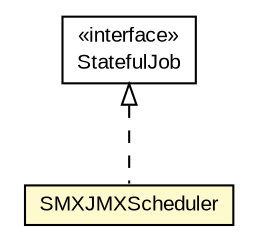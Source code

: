 #!/usr/local/bin/dot
#
# Class diagram 
# Generated by UMLGraph version R5_6-24-gf6e263 (http://www.umlgraph.org/)
#

digraph G {
	edge [fontname="arial",fontsize=10,labelfontname="arial",labelfontsize=10];
	node [fontname="arial",fontsize=10,shape=plaintext];
	nodesep=0.25;
	ranksep=0.5;
	// org.miloss.fgsms.auxsrv.SMXJMXScheduler
	c1050505 [label=<<table title="org.miloss.fgsms.auxsrv.SMXJMXScheduler" border="0" cellborder="1" cellspacing="0" cellpadding="2" port="p" bgcolor="lemonChiffon" href="./SMXJMXScheduler.html">
		<tr><td><table border="0" cellspacing="0" cellpadding="1">
<tr><td align="center" balign="center"> SMXJMXScheduler </td></tr>
		</table></td></tr>
		</table>>, URL="./SMXJMXScheduler.html", fontname="arial", fontcolor="black", fontsize=10.0];
	//org.miloss.fgsms.auxsrv.SMXJMXScheduler implements org.quartz.StatefulJob
	c1050598:p -> c1050505:p [dir=back,arrowtail=empty,style=dashed];
	// org.quartz.StatefulJob
	c1050598 [label=<<table title="org.quartz.StatefulJob" border="0" cellborder="1" cellspacing="0" cellpadding="2" port="p" href="http://java.sun.com/j2se/1.4.2/docs/api/org/quartz/StatefulJob.html">
		<tr><td><table border="0" cellspacing="0" cellpadding="1">
<tr><td align="center" balign="center"> &#171;interface&#187; </td></tr>
<tr><td align="center" balign="center"> StatefulJob </td></tr>
		</table></td></tr>
		</table>>, URL="http://java.sun.com/j2se/1.4.2/docs/api/org/quartz/StatefulJob.html", fontname="arial", fontcolor="black", fontsize=10.0];
}

